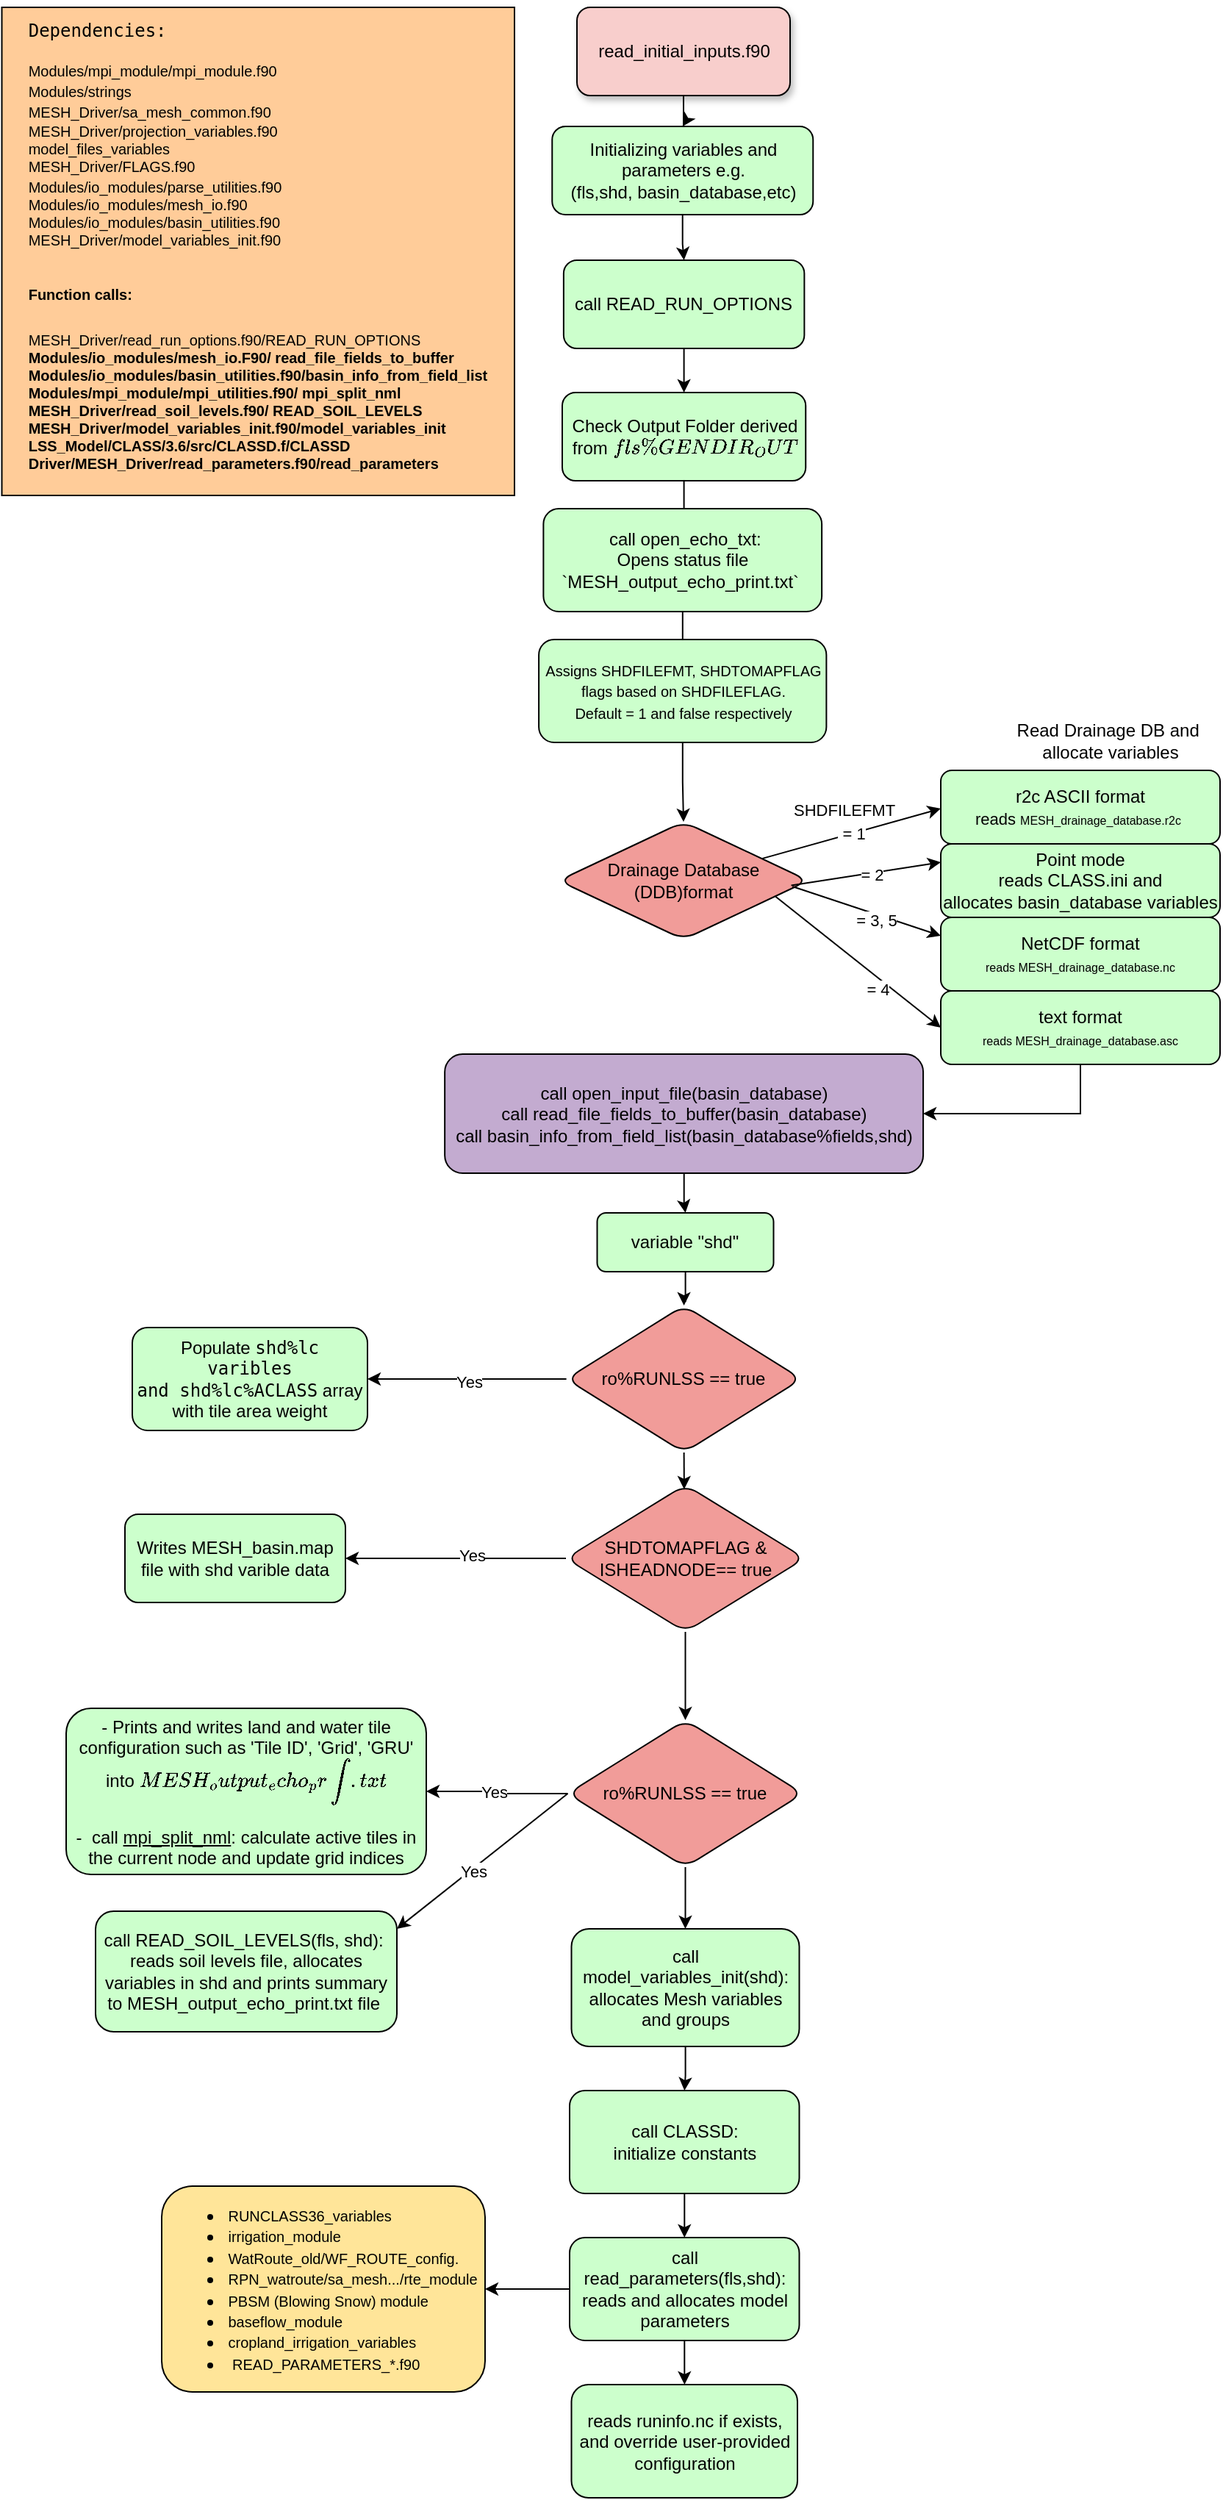 <mxfile version="24.7.10">
  <diagram name="Page-1" id="G8Z1aOc2a2VwqG3tYmDv">
    <mxGraphModel dx="1666" dy="749" grid="1" gridSize="10" guides="1" tooltips="1" connect="1" arrows="1" fold="1" page="1" pageScale="1" pageWidth="850" pageHeight="1100" math="0" shadow="0">
      <root>
        <mxCell id="0" />
        <mxCell id="1" parent="0" />
        <mxCell id="vwd9tqVX-Ud4DT4UKq4m-5" value="" style="edgeStyle=orthogonalEdgeStyle;rounded=0;orthogonalLoop=1;jettySize=auto;html=1;" parent="1" source="RrCD0M5poMjOQzzuSIQ9-1" target="vwd9tqVX-Ud4DT4UKq4m-4" edge="1">
          <mxGeometry relative="1" as="geometry" />
        </mxCell>
        <mxCell id="RrCD0M5poMjOQzzuSIQ9-1" value="read_initial_inputs.f90" style="rounded=1;whiteSpace=wrap;html=1;fillColor=#F8CECC;shadow=1;" parent="1" vertex="1">
          <mxGeometry x="402.5" y="18" width="145" height="60" as="geometry" />
        </mxCell>
        <mxCell id="RrCD0M5poMjOQzzuSIQ9-5" value="&amp;nbsp;= 1" style="rounded=0;orthogonalLoop=1;jettySize=auto;html=1;entryX=0;entryY=0.52;entryDx=0;entryDy=0;entryPerimeter=0;" parent="1" source="RrCD0M5poMjOQzzuSIQ9-2" target="RrCD0M5poMjOQzzuSIQ9-4" edge="1">
          <mxGeometry x="0.004" relative="1" as="geometry">
            <mxPoint as="offset" />
          </mxGeometry>
        </mxCell>
        <mxCell id="RrCD0M5poMjOQzzuSIQ9-2" value="Drainage Database (DDB)format" style="rhombus;whiteSpace=wrap;html=1;rounded=1;fillColor=#F19C99;" parent="1" vertex="1">
          <mxGeometry x="390" y="572" width="170" height="80" as="geometry" />
        </mxCell>
        <mxCell id="RrCD0M5poMjOQzzuSIQ9-4" value="r2c ASCII format&lt;div style=&quot;&quot;&gt;&lt;span style=&quot;font-size: 11px;&quot;&gt;reads&amp;nbsp;&lt;/span&gt;&lt;font style=&quot;font-size: 8px;&quot;&gt;MESH_drainage_database.r2c&lt;/font&gt;&lt;span style=&quot;font-size: 11px;&quot;&gt;&amp;nbsp;&lt;/span&gt;&lt;/div&gt;" style="whiteSpace=wrap;html=1;rounded=1;fillColor=#CCFFCC;" parent="1" vertex="1">
          <mxGeometry x="650" y="537" width="190" height="50" as="geometry" />
        </mxCell>
        <mxCell id="RrCD0M5poMjOQzzuSIQ9-6" value="Point mode&lt;div&gt;reads CLASS.ini and allocates&amp;nbsp;basin_database variables&lt;/div&gt;" style="whiteSpace=wrap;html=1;rounded=1;fillColor=#CCFFCC;" parent="1" vertex="1">
          <mxGeometry x="650" y="587" width="190" height="50" as="geometry" />
        </mxCell>
        <mxCell id="RrCD0M5poMjOQzzuSIQ9-7" value="NetCDF format&lt;div&gt;&lt;font style=&quot;font-size: 8px;&quot;&gt;reads MESH_drainage_database.nc&lt;/font&gt;&lt;br&gt;&lt;/div&gt;" style="whiteSpace=wrap;html=1;rounded=1;fillColor=#CCFFCC;" parent="1" vertex="1">
          <mxGeometry x="650" y="637" width="190" height="50" as="geometry" />
        </mxCell>
        <mxCell id="RrCD0M5poMjOQzzuSIQ9-8" value="= 2" style="rounded=0;orthogonalLoop=1;jettySize=auto;html=1;entryX=0;entryY=0.25;entryDx=0;entryDy=0;exitX=0.931;exitY=0.54;exitDx=0;exitDy=0;exitPerimeter=0;" parent="1" source="RrCD0M5poMjOQzzuSIQ9-2" target="RrCD0M5poMjOQzzuSIQ9-6" edge="1">
          <mxGeometry x="0.079" y="-1" relative="1" as="geometry">
            <mxPoint x="560" y="597" as="sourcePoint" />
            <mxPoint x="690" y="613.5" as="targetPoint" />
            <mxPoint as="offset" />
          </mxGeometry>
        </mxCell>
        <mxCell id="RrCD0M5poMjOQzzuSIQ9-9" value="= 3, 5" style="rounded=0;orthogonalLoop=1;jettySize=auto;html=1;entryX=0;entryY=0.25;entryDx=0;entryDy=0;exitX=0.936;exitY=0.55;exitDx=0;exitDy=0;exitPerimeter=0;" parent="1" source="RrCD0M5poMjOQzzuSIQ9-2" edge="1" target="RrCD0M5poMjOQzzuSIQ9-7">
          <mxGeometry x="0.154" y="-4" relative="1" as="geometry">
            <mxPoint x="550" y="599" as="sourcePoint" />
            <mxPoint x="690" y="657" as="targetPoint" />
            <mxPoint as="offset" />
          </mxGeometry>
        </mxCell>
        <mxCell id="vwd9tqVX-Ud4DT4UKq4m-19" style="edgeStyle=orthogonalEdgeStyle;rounded=0;orthogonalLoop=1;jettySize=auto;html=1;exitX=0.5;exitY=1;exitDx=0;exitDy=0;entryX=1;entryY=0.5;entryDx=0;entryDy=0;" parent="1" source="RrCD0M5poMjOQzzuSIQ9-10" target="vwd9tqVX-Ud4DT4UKq4m-18" edge="1">
          <mxGeometry relative="1" as="geometry" />
        </mxCell>
        <mxCell id="RrCD0M5poMjOQzzuSIQ9-10" value="text format&lt;div&gt;&lt;font style=&quot;font-size: 8px;&quot;&gt;reads MESH_drainage_database.asc&lt;/font&gt;&lt;br&gt;&lt;/div&gt;" style="whiteSpace=wrap;html=1;rounded=1;fillColor=#CCFFCC;" parent="1" vertex="1">
          <mxGeometry x="650" y="687" width="190" height="50" as="geometry" />
        </mxCell>
        <mxCell id="RrCD0M5poMjOQzzuSIQ9-11" value="= 4" style="rounded=0;orthogonalLoop=1;jettySize=auto;html=1;exitX=0.865;exitY=0.63;exitDx=0;exitDy=0;exitPerimeter=0;entryX=0;entryY=0.5;entryDx=0;entryDy=0;" parent="1" source="RrCD0M5poMjOQzzuSIQ9-2" target="RrCD0M5poMjOQzzuSIQ9-10" edge="1">
          <mxGeometry x="0.313" y="-6" relative="1" as="geometry">
            <mxPoint x="560" y="607" as="sourcePoint" />
            <mxPoint x="680" y="717" as="targetPoint" />
            <mxPoint as="offset" />
          </mxGeometry>
        </mxCell>
        <mxCell id="RrCD0M5poMjOQzzuSIQ9-12" value="&lt;span style=&quot;color: rgb(0, 0, 0); font-family: Helvetica; font-size: 11px; font-style: normal; font-variant-ligatures: normal; font-variant-caps: normal; font-weight: 400; letter-spacing: normal; orphans: 2; text-align: center; text-indent: 0px; text-transform: none; widows: 2; word-spacing: 0px; -webkit-text-stroke-width: 0px; white-space: nowrap; background-color: rgb(255, 255, 255); text-decoration-thickness: initial; text-decoration-style: initial; text-decoration-color: initial; display: inline !important; float: none;&quot;&gt;SHDFILEFMT&lt;/span&gt;" style="text;whiteSpace=wrap;html=1;" parent="1" vertex="1">
          <mxGeometry x="547.5" y="550" width="80" height="20" as="geometry" />
        </mxCell>
        <mxCell id="RrCD0M5poMjOQzzuSIQ9-22" value="" style="edgeStyle=orthogonalEdgeStyle;rounded=0;orthogonalLoop=1;jettySize=auto;html=1;" parent="1" source="RrCD0M5poMjOQzzuSIQ9-17" target="RrCD0M5poMjOQzzuSIQ9-21" edge="1">
          <mxGeometry relative="1" as="geometry" />
        </mxCell>
        <mxCell id="RrCD0M5poMjOQzzuSIQ9-23" value="Yes" style="edgeLabel;html=1;align=center;verticalAlign=middle;resizable=0;points=[];" parent="RrCD0M5poMjOQzzuSIQ9-22" vertex="1" connectable="0">
          <mxGeometry x="-0.008" y="2" relative="1" as="geometry">
            <mxPoint as="offset" />
          </mxGeometry>
        </mxCell>
        <mxCell id="RrCD0M5poMjOQzzuSIQ9-17" value="ro%RUNLSS == true" style="rhombus;whiteSpace=wrap;html=1;rounded=1;fillColor=#F19C99;" parent="1" vertex="1">
          <mxGeometry x="395.31" y="901" width="160" height="100" as="geometry" />
        </mxCell>
        <mxCell id="RrCD0M5poMjOQzzuSIQ9-20" style="edgeStyle=orthogonalEdgeStyle;rounded=0;orthogonalLoop=1;jettySize=auto;html=1;exitX=0.5;exitY=1;exitDx=0;exitDy=0;" parent="1" source="RrCD0M5poMjOQzzuSIQ9-17" target="RrCD0M5poMjOQzzuSIQ9-17" edge="1">
          <mxGeometry relative="1" as="geometry" />
        </mxCell>
        <mxCell id="RrCD0M5poMjOQzzuSIQ9-21" value="Populate&amp;nbsp;&lt;span style=&quot;font-family: monospace;&quot;&gt;shd%lc varibles and&amp;nbsp;&lt;/span&gt;&lt;code&gt;shd%lc%ACLASS&lt;/code&gt; array with tile area weight" style="whiteSpace=wrap;html=1;rounded=1;fillColor=#CCFFCC;" parent="1" vertex="1">
          <mxGeometry x="100" y="916" width="160" height="70" as="geometry" />
        </mxCell>
        <mxCell id="RrCD0M5poMjOQzzuSIQ9-27" style="edgeStyle=orthogonalEdgeStyle;rounded=0;orthogonalLoop=1;jettySize=auto;html=1;entryX=0.5;entryY=0;entryDx=0;entryDy=0;" parent="1" source="RrCD0M5poMjOQzzuSIQ9-24" target="RrCD0M5poMjOQzzuSIQ9-17" edge="1">
          <mxGeometry relative="1" as="geometry" />
        </mxCell>
        <mxCell id="RrCD0M5poMjOQzzuSIQ9-24" value="variable &quot;shd&quot;" style="rounded=1;whiteSpace=wrap;html=1;fillColor=#CCFFCC;" parent="1" vertex="1">
          <mxGeometry x="416.25" y="838" width="120" height="40" as="geometry" />
        </mxCell>
        <mxCell id="RrCD0M5poMjOQzzuSIQ9-32" value="" style="edgeStyle=orthogonalEdgeStyle;rounded=0;orthogonalLoop=1;jettySize=auto;html=1;" parent="1" source="RrCD0M5poMjOQzzuSIQ9-28" target="RrCD0M5poMjOQzzuSIQ9-31" edge="1">
          <mxGeometry relative="1" as="geometry" />
        </mxCell>
        <mxCell id="RrCD0M5poMjOQzzuSIQ9-33" value="Yes" style="edgeLabel;html=1;align=center;verticalAlign=middle;resizable=0;points=[];" parent="RrCD0M5poMjOQzzuSIQ9-32" vertex="1" connectable="0">
          <mxGeometry x="-0.137" y="-2" relative="1" as="geometry">
            <mxPoint as="offset" />
          </mxGeometry>
        </mxCell>
        <mxCell id="RrCD0M5poMjOQzzuSIQ9-38" style="edgeStyle=orthogonalEdgeStyle;rounded=0;orthogonalLoop=1;jettySize=auto;html=1;exitX=0.5;exitY=1;exitDx=0;exitDy=0;" parent="1" source="RrCD0M5poMjOQzzuSIQ9-28" target="RrCD0M5poMjOQzzuSIQ9-37" edge="1">
          <mxGeometry relative="1" as="geometry" />
        </mxCell>
        <mxCell id="RrCD0M5poMjOQzzuSIQ9-28" value="SHDTOMAPFLAG &amp;amp; ISHEADNODE== true" style="rhombus;whiteSpace=wrap;html=1;rounded=1;fillColor=#F19C99;" parent="1" vertex="1">
          <mxGeometry x="395" y="1023" width="162.5" height="100" as="geometry" />
        </mxCell>
        <mxCell id="RrCD0M5poMjOQzzuSIQ9-29" style="edgeStyle=orthogonalEdgeStyle;rounded=0;orthogonalLoop=1;jettySize=auto;html=1;exitX=0.5;exitY=1;exitDx=0;exitDy=0;entryX=0.495;entryY=0.1;entryDx=0;entryDy=0;entryPerimeter=0;" parent="1" source="RrCD0M5poMjOQzzuSIQ9-17" edge="1">
          <mxGeometry relative="1" as="geometry">
            <mxPoint x="475.438" y="1026" as="targetPoint" />
          </mxGeometry>
        </mxCell>
        <mxCell id="RrCD0M5poMjOQzzuSIQ9-31" value="Writes&amp;nbsp;MESH_basin.map file with shd varible data" style="whiteSpace=wrap;html=1;rounded=1;fillColor=#CCFFCC;" parent="1" vertex="1">
          <mxGeometry x="95" y="1043" width="150" height="60" as="geometry" />
        </mxCell>
        <mxCell id="RrCD0M5poMjOQzzuSIQ9-34" value="- Prints and writes land and water tile configuration such as&amp;nbsp;&#39;Tile ID&#39;, &#39;Grid&#39;, &#39;GRU&#39; into&amp;nbsp;`MESH_output_echo_print.txt`&lt;div&gt;&lt;br&gt;&lt;div&gt;-&amp;nbsp;&amp;nbsp;call &lt;u&gt;mpi_split_nml&lt;/u&gt;: calculate active tiles in the current node and update grid indices&lt;/div&gt;&lt;/div&gt;" style="whiteSpace=wrap;html=1;rounded=1;fillColor=#CCFFCC;" parent="1" vertex="1">
          <mxGeometry x="55" y="1175" width="245" height="113" as="geometry" />
        </mxCell>
        <mxCell id="RrCD0M5poMjOQzzuSIQ9-39" style="edgeStyle=orthogonalEdgeStyle;rounded=0;orthogonalLoop=1;jettySize=auto;html=1;exitX=0;exitY=0.5;exitDx=0;exitDy=0;" parent="1" source="RrCD0M5poMjOQzzuSIQ9-37" target="RrCD0M5poMjOQzzuSIQ9-34" edge="1">
          <mxGeometry relative="1" as="geometry" />
        </mxCell>
        <mxCell id="RrCD0M5poMjOQzzuSIQ9-40" value="Yes" style="edgeLabel;html=1;align=center;verticalAlign=middle;resizable=0;points=[];" parent="RrCD0M5poMjOQzzuSIQ9-39" vertex="1" connectable="0">
          <mxGeometry x="0.067" relative="1" as="geometry">
            <mxPoint as="offset" />
          </mxGeometry>
        </mxCell>
        <mxCell id="RrCD0M5poMjOQzzuSIQ9-42" style="rounded=0;orthogonalLoop=1;jettySize=auto;html=1;exitX=0;exitY=0.5;exitDx=0;exitDy=0;" parent="1" source="RrCD0M5poMjOQzzuSIQ9-37" edge="1">
          <mxGeometry relative="1" as="geometry">
            <mxPoint x="280" y="1325" as="targetPoint" />
          </mxGeometry>
        </mxCell>
        <mxCell id="RrCD0M5poMjOQzzuSIQ9-43" value="Yes" style="edgeLabel;html=1;align=center;verticalAlign=middle;resizable=0;points=[];" parent="RrCD0M5poMjOQzzuSIQ9-42" vertex="1" connectable="0">
          <mxGeometry x="0.119" y="1" relative="1" as="geometry">
            <mxPoint as="offset" />
          </mxGeometry>
        </mxCell>
        <mxCell id="RrCD0M5poMjOQzzuSIQ9-47" value="" style="edgeStyle=orthogonalEdgeStyle;rounded=0;orthogonalLoop=1;jettySize=auto;html=1;" parent="1" source="RrCD0M5poMjOQzzuSIQ9-37" target="RrCD0M5poMjOQzzuSIQ9-46" edge="1">
          <mxGeometry relative="1" as="geometry" />
        </mxCell>
        <mxCell id="RrCD0M5poMjOQzzuSIQ9-37" value="ro%RUNLSS == true" style="rhombus;whiteSpace=wrap;html=1;rounded=1;fillColor=#F19C99;" parent="1" vertex="1">
          <mxGeometry x="396.25" y="1183" width="160" height="100" as="geometry" />
        </mxCell>
        <mxCell id="RrCD0M5poMjOQzzuSIQ9-44" value="call READ_SOIL_LEVELS(fls, shd):&amp;nbsp; reads soil levels file, allocates variables in shd and prints summary to MESH_output_echo_print.txt file&amp;nbsp;" style="whiteSpace=wrap;html=1;rounded=1;fillColor=#CCFFCC;" parent="1" vertex="1">
          <mxGeometry x="75" y="1313" width="205" height="82" as="geometry" />
        </mxCell>
        <mxCell id="RrCD0M5poMjOQzzuSIQ9-49" value="" style="edgeStyle=orthogonalEdgeStyle;rounded=0;orthogonalLoop=1;jettySize=auto;html=1;" parent="1" source="RrCD0M5poMjOQzzuSIQ9-46" target="RrCD0M5poMjOQzzuSIQ9-48" edge="1">
          <mxGeometry relative="1" as="geometry" />
        </mxCell>
        <mxCell id="RrCD0M5poMjOQzzuSIQ9-46" value="call model_variables_init(shd):&lt;div&gt;allocates Mesh variables and groups&lt;/div&gt;" style="whiteSpace=wrap;html=1;rounded=1;fillColor=#CCFFCC;" parent="1" vertex="1">
          <mxGeometry x="398.75" y="1325" width="155" height="80" as="geometry" />
        </mxCell>
        <mxCell id="RrCD0M5poMjOQzzuSIQ9-51" value="" style="edgeStyle=orthogonalEdgeStyle;rounded=0;orthogonalLoop=1;jettySize=auto;html=1;" parent="1" source="RrCD0M5poMjOQzzuSIQ9-48" target="RrCD0M5poMjOQzzuSIQ9-50" edge="1">
          <mxGeometry relative="1" as="geometry" />
        </mxCell>
        <mxCell id="RrCD0M5poMjOQzzuSIQ9-48" value="call CLASSD:&lt;div&gt;initialize constants&lt;/div&gt;" style="whiteSpace=wrap;html=1;rounded=1;fillColor=#CCFFCC;" parent="1" vertex="1">
          <mxGeometry x="397.5" y="1435" width="156.25" height="70" as="geometry" />
        </mxCell>
        <mxCell id="-3qmC9TVdpVm2FQKmF3N-2" value="" style="edgeStyle=orthogonalEdgeStyle;rounded=0;orthogonalLoop=1;jettySize=auto;html=1;" parent="1" source="RrCD0M5poMjOQzzuSIQ9-50" target="-3qmC9TVdpVm2FQKmF3N-1" edge="1">
          <mxGeometry relative="1" as="geometry" />
        </mxCell>
        <mxCell id="-3qmC9TVdpVm2FQKmF3N-4" value="" style="edgeStyle=orthogonalEdgeStyle;rounded=0;orthogonalLoop=1;jettySize=auto;html=1;" parent="1" source="RrCD0M5poMjOQzzuSIQ9-50" target="-3qmC9TVdpVm2FQKmF3N-3" edge="1">
          <mxGeometry relative="1" as="geometry" />
        </mxCell>
        <mxCell id="RrCD0M5poMjOQzzuSIQ9-50" value="call read_parameters(fls,shd):&lt;div&gt;reads and allocates model parameters&lt;br&gt;&lt;/div&gt;" style="whiteSpace=wrap;html=1;rounded=1;fillColor=#CCFFCC;" parent="1" vertex="1">
          <mxGeometry x="397.5" y="1535" width="156.25" height="70" as="geometry" />
        </mxCell>
        <mxCell id="-3qmC9TVdpVm2FQKmF3N-1" value="&lt;ul style=&quot;text-align: left;&quot;&gt;&lt;li&gt;&lt;font style=&quot;font-size: 10px;&quot;&gt;RUNCLASS36_variables&lt;/font&gt;&lt;/li&gt;&lt;li&gt;&lt;font style=&quot;font-size: 10px;&quot;&gt;irrigation_module&lt;/font&gt;&lt;/li&gt;&lt;li&gt;&lt;font style=&quot;font-size: 10px;&quot;&gt;WatRoute_old/WF_ROUTE_config.&lt;/font&gt;&lt;/li&gt;&lt;li&gt;&lt;font style=&quot;font-size: 10px;&quot;&gt;RPN_watroute/sa_mesh.../rte_module&lt;/font&gt;&lt;/li&gt;&lt;li&gt;&lt;font style=&quot;font-size: 10px;&quot;&gt;PBSM (Blowing Snow) module&amp;nbsp;&amp;nbsp;&lt;/font&gt;&lt;/li&gt;&lt;li&gt;&lt;font style=&quot;font-size: 10px;&quot;&gt;baseflow_module&lt;/font&gt;&lt;/li&gt;&lt;li&gt;&lt;font style=&quot;font-size: 10px;&quot;&gt;cropland_irrigation_variables&lt;/font&gt;&lt;/li&gt;&lt;li&gt;&lt;font style=&quot;font-size: 10px;&quot;&gt;&amp;nbsp;READ_PARAMETERS_*.f90&lt;/font&gt;&lt;/li&gt;&lt;/ul&gt;" style="whiteSpace=wrap;html=1;rounded=1;fillColor=#FFE599;" parent="1" vertex="1">
          <mxGeometry x="120" y="1500" width="219.99" height="140" as="geometry" />
        </mxCell>
        <mxCell id="-3qmC9TVdpVm2FQKmF3N-3" value="reads runinfo.nc if exists, and&amp;nbsp;override user-provided configuration" style="whiteSpace=wrap;html=1;rounded=1;fillColor=#CCFFCC;" parent="1" vertex="1">
          <mxGeometry x="398.75" y="1635" width="153.75" height="77" as="geometry" />
        </mxCell>
        <mxCell id="k8cxtBcyO_ocY8MXpLSP-2" value="&lt;pre style=&quot;text-align: left;&quot;&gt;&lt;span style=&quot;background-color: initial;&quot;&gt;&lt;font style=&quot;font-size: 12px;&quot;&gt;Dependencies:&lt;/font&gt;&lt;/span&gt;&lt;/pre&gt;&lt;div style=&quot;text-align: left;&quot;&gt;&lt;font style=&quot;font-size: 10px;&quot;&gt;&lt;font style=&quot;&quot;&gt;Modules/mpi_module/&lt;/font&gt;&lt;span style=&quot;background-color: initial;&quot;&gt;mpi_module.f90&lt;/span&gt;&lt;/font&gt;&lt;/div&gt;&lt;div style=&quot;text-align: left;&quot;&gt;&lt;font style=&quot;font-size: 10px;&quot;&gt;&lt;span style=&quot;background-color: initial;&quot;&gt;Modules/&lt;/span&gt;strings&lt;/font&gt;&lt;font style=&quot;font-size: 10px;&quot;&gt;&amp;nbsp;&lt;/font&gt;&lt;/div&gt;&lt;div&gt;&lt;div style=&quot;text-align: left;&quot;&gt;&lt;span style=&quot;font-size: 10px; background-color: initial;&quot;&gt;MESH_Driver/sa_mesh_common.f90&lt;/span&gt;&lt;/div&gt;&lt;font style=&quot;font-size: 10px;&quot;&gt;&lt;div style=&quot;text-align: left;&quot;&gt;&lt;span style=&quot;background-color: initial;&quot;&gt;MESH_Driver/projection_variables.f90&lt;/span&gt;&lt;/div&gt;&lt;div style=&quot;text-align: left;&quot;&gt;&lt;span style=&quot;background-color: initial;&quot;&gt;model_files_variables&lt;/span&gt;&lt;/div&gt;&lt;div style=&quot;text-align: left;&quot;&gt;&lt;span style=&quot;background-color: initial;&quot;&gt;MESH_Driver/FLAGS.f90&lt;/span&gt;&lt;/div&gt;&lt;/font&gt;&lt;/div&gt;&lt;div&gt;&lt;div style=&quot;text-align: left;&quot;&gt;&lt;span style=&quot;font-size: 10px; background-color: initial;&quot;&gt;Modules/io_modules/parse_utilities.f90&lt;/span&gt;&lt;/div&gt;&lt;font style=&quot;&quot;&gt;&lt;div style=&quot;font-size: 10px; text-align: left;&quot;&gt;&lt;span style=&quot;background-color: initial;&quot;&gt;Modules/io_modules/mesh_io.f90&lt;/span&gt;&lt;/div&gt;&lt;div style=&quot;font-size: 10px; text-align: left;&quot;&gt;&lt;span style=&quot;background-color: initial;&quot;&gt;Modules/io_modules/basin_utilities.f90&lt;/span&gt;&lt;/div&gt;&lt;div style=&quot;font-size: 10px; text-align: left;&quot;&gt;&lt;span style=&quot;background-color: initial;&quot;&gt;MESH_Driver/&lt;/span&gt;model_variables_init.f90&lt;span style=&quot;background-color: initial;&quot;&gt;&lt;br&gt;&lt;/span&gt;&lt;/div&gt;&lt;div style=&quot;font-size: 10px; text-align: left;&quot;&gt;&lt;br&gt;&lt;/div&gt;&lt;h4 style=&quot;font-size: 10px; text-align: left;&quot;&gt;Function calls:&lt;/h4&gt;&lt;h6 style=&quot;text-align: left;&quot;&gt;&lt;font face=&quot;Helvetica&quot;&gt;&lt;font style=&quot;font-size: 10px;&quot;&gt;&lt;span style=&quot;text-align: center; background-color: initial; font-weight: normal;&quot;&gt;MESH_Driver/&lt;/span&gt;&lt;span style=&quot;text-align: center; background-color: initial; font-weight: normal;&quot;&gt;read_run_options.f90/&lt;/span&gt;&lt;/font&gt;&lt;span style=&quot;text-align: center; background-color: initial; font-weight: normal;&quot;&gt;&lt;font style=&quot;font-size: 10px;&quot;&gt;READ_RUN_OPTIONS&lt;/font&gt;&lt;br&gt;&lt;/span&gt;&lt;/font&gt;&lt;font face=&quot;Helvetica&quot;&gt;&lt;span style=&quot;background-color: initial; text-align: center;&quot;&gt;&lt;span style=&quot;font-size: 10px;&quot;&gt;Modules/io_modules/mesh_io.F90/&amp;nbsp;&lt;/span&gt;&lt;/span&gt;&lt;span style=&quot;background-color: initial; text-align: center; font-size: 10px;&quot;&gt;read_file_fields_to_buffer&lt;br&gt;&lt;/span&gt;&lt;/font&gt;&lt;font face=&quot;Helvetica&quot;&gt;&lt;span style=&quot;background-color: initial; text-align: center;&quot;&gt;&lt;span style=&quot;font-size: 10px;&quot;&gt;Modules/io_modules/basin_utilities.f90/&lt;/span&gt;&lt;/span&gt;&lt;span style=&quot;background-color: initial; text-align: center; font-size: 10px;&quot;&gt;basin_info_from_field_list&lt;br&gt;&lt;/span&gt;&lt;/font&gt;&lt;font face=&quot;Helvetica&quot;&gt;&lt;font style=&quot;font-size: 10px;&quot;&gt;Modules/mpi_module/mpi_utilities.f90/&amp;nbsp;mpi_split_nml&lt;br&gt;&lt;/font&gt;&lt;/font&gt;&lt;font face=&quot;Helvetica&quot;&gt;&lt;font style=&quot;&quot;&gt;&lt;span style=&quot;font-size: 10px;&quot;&gt;MESH_Driver/read_soil_levels.f90/&amp;nbsp;&lt;/span&gt;&lt;span style=&quot;background-color: initial; text-align: center; font-size: 10px;&quot;&gt;READ_SOIL_LEVELS&lt;br&gt;&lt;/span&gt;&lt;/font&gt;&lt;/font&gt;&lt;span style=&quot;font-family: Helvetica; font-size: 10px; white-space: normal; background-color: initial;&quot;&gt;MESH_Driver/&lt;/span&gt;&lt;span style=&quot;font-family: Helvetica; font-size: 10px; white-space: normal;&quot;&gt;model_variables_init.f90/&lt;/span&gt;&lt;font face=&quot;Helvetica&quot;&gt;&lt;span style=&quot;font-size: 10px; white-space: normal;&quot;&gt;model_variables_init&lt;/span&gt;&lt;font style=&quot;&quot;&gt;&lt;span style=&quot;background-color: initial; text-align: center; font-size: 10px;&quot;&gt;&lt;br&gt;&lt;/span&gt;&lt;/font&gt;&lt;/font&gt;&lt;font face=&quot;Helvetica&quot;&gt;&lt;span style=&quot;font-size: 10px; white-space: normal;&quot;&gt;LSS_Model/CLASS/3.6/src/CLASSD.f/CLASSD&lt;br&gt;&lt;/span&gt;&lt;/font&gt;&lt;font face=&quot;Helvetica&quot;&gt;&lt;span style=&quot;font-size: 10px; white-space: normal;&quot;&gt;Driver/MESH_Driver/read_parameters.f90/read_parameters&lt;/span&gt;&lt;/font&gt;&lt;/h6&gt;&lt;/font&gt;&lt;/div&gt;" style="rounded=0;whiteSpace=wrap;html=1;fillColor=#FFCC99;" parent="1" vertex="1">
          <mxGeometry x="11.25" y="18" width="348.75" height="332" as="geometry" />
        </mxCell>
        <mxCell id="vwd9tqVX-Ud4DT4UKq4m-3" style="edgeStyle=orthogonalEdgeStyle;rounded=0;orthogonalLoop=1;jettySize=auto;html=1;entryX=0.5;entryY=0;entryDx=0;entryDy=0;" parent="1" source="vwd9tqVX-Ud4DT4UKq4m-14" target="RrCD0M5poMjOQzzuSIQ9-2" edge="1">
          <mxGeometry relative="1" as="geometry">
            <mxPoint x="474.375" y="550" as="sourcePoint" />
          </mxGeometry>
        </mxCell>
        <mxCell id="O41C3CNhW9sdMRSb5TBe-3" style="edgeStyle=orthogonalEdgeStyle;rounded=0;orthogonalLoop=1;jettySize=auto;html=1;entryX=0.5;entryY=0;entryDx=0;entryDy=0;" edge="1" parent="1" source="vwd9tqVX-Ud4DT4UKq4m-1" target="vwd9tqVX-Ud4DT4UKq4m-9">
          <mxGeometry relative="1" as="geometry" />
        </mxCell>
        <mxCell id="vwd9tqVX-Ud4DT4UKq4m-1" value="call&amp;nbsp;READ_RUN_OPTIONS" style="whiteSpace=wrap;html=1;rounded=1;fillColor=#CCFFCC;" parent="1" vertex="1">
          <mxGeometry x="393.44" y="190" width="163.75" height="60" as="geometry" />
        </mxCell>
        <mxCell id="O41C3CNhW9sdMRSb5TBe-1" style="edgeStyle=orthogonalEdgeStyle;rounded=0;orthogonalLoop=1;jettySize=auto;html=1;entryX=0.5;entryY=0;entryDx=0;entryDy=0;" edge="1" parent="1" source="vwd9tqVX-Ud4DT4UKq4m-4" target="vwd9tqVX-Ud4DT4UKq4m-1">
          <mxGeometry relative="1" as="geometry" />
        </mxCell>
        <mxCell id="vwd9tqVX-Ud4DT4UKq4m-4" value="Initializing variables and parameters e.g.&lt;div&gt;(fls,shd, basin_database,etc)&lt;/div&gt;" style="whiteSpace=wrap;html=1;rounded=1;fillColor=#CCFFCC;" parent="1" vertex="1">
          <mxGeometry x="385.63" y="99" width="177.5" height="60" as="geometry" />
        </mxCell>
        <mxCell id="O41C3CNhW9sdMRSb5TBe-2" style="edgeStyle=orthogonalEdgeStyle;rounded=0;orthogonalLoop=1;jettySize=auto;html=1;" edge="1" parent="1" source="vwd9tqVX-Ud4DT4UKq4m-9" target="vwd9tqVX-Ud4DT4UKq4m-12">
          <mxGeometry relative="1" as="geometry" />
        </mxCell>
        <mxCell id="vwd9tqVX-Ud4DT4UKq4m-9" value="Check Output Folder derived from `fls%GENDIR_OUT`" style="whiteSpace=wrap;html=1;rounded=1;fillColor=#CCFFCC;" parent="1" vertex="1">
          <mxGeometry x="392.5" y="280" width="165.62" height="60" as="geometry" />
        </mxCell>
        <mxCell id="vwd9tqVX-Ud4DT4UKq4m-15" value="" style="edgeStyle=orthogonalEdgeStyle;rounded=0;orthogonalLoop=1;jettySize=auto;html=1;" parent="1" source="vwd9tqVX-Ud4DT4UKq4m-12" target="vwd9tqVX-Ud4DT4UKq4m-14" edge="1">
          <mxGeometry relative="1" as="geometry" />
        </mxCell>
        <mxCell id="vwd9tqVX-Ud4DT4UKq4m-12" value="&lt;span dir=&quot;ltr&quot; class=&quot;ui-provider a b c d e f g h i j k l m n o p q r s t u v w x y z ab ac ae af ag ah ai aj ak&quot;&gt;&amp;nbsp;call open_echo_txt:&lt;/span&gt;&lt;div&gt;&lt;span dir=&quot;ltr&quot; class=&quot;ui-provider a b c d e f g h i j k l m n o p q r s t u v w x y z ab ac ae af ag ah ai aj ak&quot;&gt;Opens status file `&lt;/span&gt;&lt;span style=&quot;background-color: initial;&quot;&gt;MESH_output_echo_print.txt`&amp;nbsp;&lt;/span&gt;&lt;/div&gt;" style="whiteSpace=wrap;html=1;rounded=1;fillColor=#CCFFCC;" parent="1" vertex="1">
          <mxGeometry x="379.69" y="359" width="189.38" height="70" as="geometry" />
        </mxCell>
        <mxCell id="vwd9tqVX-Ud4DT4UKq4m-14" value="&lt;font style=&quot;font-size: 10px;&quot;&gt;Assigns&amp;nbsp;SHDFILEFMT,&amp;nbsp;SHDTOMAPFLAG flags based on SHDFILEFLAG.&lt;br&gt;Default = 1 and false respectively&lt;/font&gt;" style="whiteSpace=wrap;html=1;rounded=1;fillColor=#CCFFCC;" parent="1" vertex="1">
          <mxGeometry x="376.56" y="448" width="195.63" height="70" as="geometry" />
        </mxCell>
        <mxCell id="vwd9tqVX-Ud4DT4UKq4m-17" value="Read Drainage DB and&amp;nbsp;&lt;div&gt;allocate variables&lt;/div&gt;" style="text;html=1;align=center;verticalAlign=middle;resizable=0;points=[];autosize=1;strokeColor=none;fillColor=none;" parent="1" vertex="1">
          <mxGeometry x="690" y="497" width="150" height="40" as="geometry" />
        </mxCell>
        <mxCell id="vwd9tqVX-Ud4DT4UKq4m-20" value="" style="edgeStyle=orthogonalEdgeStyle;rounded=0;orthogonalLoop=1;jettySize=auto;html=1;" parent="1" source="vwd9tqVX-Ud4DT4UKq4m-18" target="RrCD0M5poMjOQzzuSIQ9-24" edge="1">
          <mxGeometry relative="1" as="geometry" />
        </mxCell>
        <mxCell id="vwd9tqVX-Ud4DT4UKq4m-18" value="call open_input_file(basin_database)&lt;div&gt;call read_file_fields_to_buffer(basin_database)&lt;br&gt;&lt;/div&gt;&lt;div&gt;call basin_info_from_field_list(basin_database%fields,shd)&lt;br&gt;&lt;/div&gt;" style="rounded=1;whiteSpace=wrap;html=1;fillColor=#C3ABD0;" parent="1" vertex="1">
          <mxGeometry x="312.58" y="730" width="325.47" height="81" as="geometry" />
        </mxCell>
      </root>
    </mxGraphModel>
  </diagram>
</mxfile>
